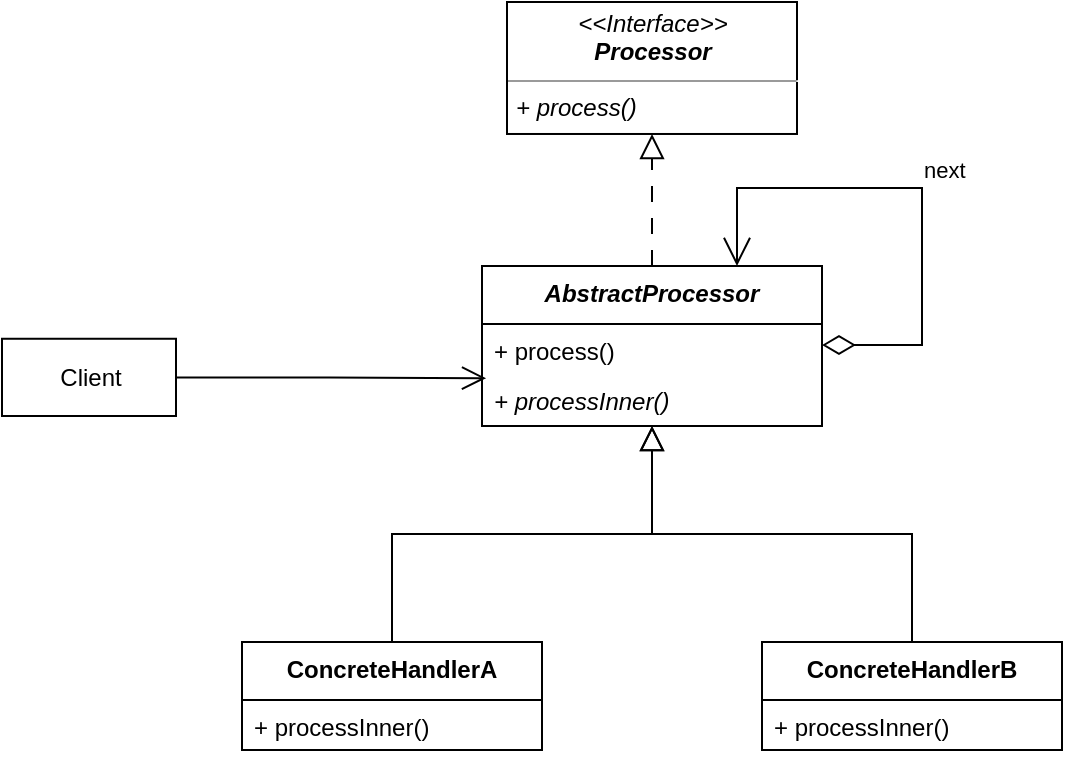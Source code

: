<mxfile version="21.1.9" type="device">
  <diagram name="第 1 页" id="V1W0sLbI2GgZeyCbVdQ1">
    <mxGraphModel dx="1194" dy="682" grid="1" gridSize="10" guides="1" tooltips="1" connect="1" arrows="1" fold="1" page="1" pageScale="1" pageWidth="827" pageHeight="1169" math="0" shadow="0">
      <root>
        <mxCell id="0" />
        <mxCell id="1" parent="0" />
        <mxCell id="WFYV-QFJoavZbaiG5XtV-6" value="ConcreteHandlerA" style="swimlane;fontStyle=1;align=center;verticalAlign=top;childLayout=stackLayout;horizontal=1;startSize=29;horizontalStack=0;resizeParent=1;resizeParentMax=0;resizeLast=0;collapsible=1;marginBottom=0;" parent="1" vertex="1">
          <mxGeometry x="200" y="340" width="150" height="54" as="geometry" />
        </mxCell>
        <mxCell id="WFYV-QFJoavZbaiG5XtV-7" value="+ processInner()" style="text;strokeColor=none;fillColor=none;align=left;verticalAlign=top;spacingLeft=4;spacingRight=4;overflow=hidden;rotatable=0;points=[[0,0.5],[1,0.5]];portConstraint=eastwest;fontStyle=0" parent="WFYV-QFJoavZbaiG5XtV-6" vertex="1">
          <mxGeometry y="29" width="150" height="25" as="geometry" />
        </mxCell>
        <mxCell id="WFYV-QFJoavZbaiG5XtV-14" value="" style="endArrow=block;endSize=10;endFill=0;shadow=0;strokeWidth=1;rounded=0;edgeStyle=elbowEdgeStyle;elbow=vertical;labelBackgroundColor=none;fontColor=default;exitX=0.5;exitY=0;exitDx=0;exitDy=0;entryX=0.5;entryY=1;entryDx=0;entryDy=0;" parent="1" source="WFYV-QFJoavZbaiG5XtV-6" target="mKlbiiNwuuRPs1iDoyGO-1" edge="1">
          <mxGeometry width="160" relative="1" as="geometry">
            <mxPoint x="230" y="310" as="sourcePoint" />
            <mxPoint x="352.5" y="250" as="targetPoint" />
          </mxGeometry>
        </mxCell>
        <mxCell id="WFYV-QFJoavZbaiG5XtV-16" style="edgeStyle=orthogonalEdgeStyle;rounded=0;orthogonalLoop=1;jettySize=auto;html=1;endArrow=open;endFill=0;endSize=10;entryX=0.012;entryY=0.08;entryDx=0;entryDy=0;entryPerimeter=0;exitX=1;exitY=0.5;exitDx=0;exitDy=0;" parent="1" source="WFYV-QFJoavZbaiG5XtV-17" target="mKlbiiNwuuRPs1iDoyGO-3" edge="1">
          <mxGeometry relative="1" as="geometry">
            <mxPoint x="280" y="217.005" as="targetPoint" />
          </mxGeometry>
        </mxCell>
        <mxCell id="WFYV-QFJoavZbaiG5XtV-17" value="Client" style="html=1;" parent="1" vertex="1">
          <mxGeometry x="80" y="188.38" width="87" height="38.62" as="geometry" />
        </mxCell>
        <mxCell id="WFYV-QFJoavZbaiG5XtV-21" value="" style="endArrow=block;endSize=10;endFill=0;shadow=0;strokeWidth=1;rounded=0;edgeStyle=elbowEdgeStyle;elbow=vertical;labelBackgroundColor=none;fontColor=default;entryX=0.5;entryY=1;entryDx=0;entryDy=0;" parent="1" target="mKlbiiNwuuRPs1iDoyGO-1" edge="1">
          <mxGeometry width="160" relative="1" as="geometry">
            <mxPoint x="535" y="340" as="sourcePoint" />
            <mxPoint x="352.5" y="250" as="targetPoint" />
          </mxGeometry>
        </mxCell>
        <mxCell id="mKlbiiNwuuRPs1iDoyGO-1" value="AbstractProcessor" style="swimlane;fontStyle=3;align=center;verticalAlign=top;childLayout=stackLayout;horizontal=1;startSize=29;horizontalStack=0;resizeParent=1;resizeParentMax=0;resizeLast=0;collapsible=1;marginBottom=0;" parent="1" vertex="1">
          <mxGeometry x="320" y="152" width="170" height="80" as="geometry" />
        </mxCell>
        <mxCell id="mKlbiiNwuuRPs1iDoyGO-4" value="next" style="endArrow=open;html=1;endSize=12;startArrow=diamondThin;startSize=14;startFill=0;edgeStyle=orthogonalEdgeStyle;align=left;verticalAlign=bottom;rounded=0;exitX=1;exitY=0.5;exitDx=0;exitDy=0;entryX=0.75;entryY=0;entryDx=0;entryDy=0;" parent="mKlbiiNwuuRPs1iDoyGO-1" target="mKlbiiNwuuRPs1iDoyGO-1" edge="1">
          <mxGeometry relative="1" as="geometry">
            <mxPoint x="170" y="39.5" as="sourcePoint" />
            <mxPoint x="120" y="-9" as="targetPoint" />
            <Array as="points">
              <mxPoint x="220" y="40" />
              <mxPoint x="220" y="-39" />
              <mxPoint x="128" y="-39" />
            </Array>
          </mxGeometry>
        </mxCell>
        <mxCell id="mKlbiiNwuuRPs1iDoyGO-8" value="+ process()" style="text;strokeColor=none;fillColor=none;align=left;verticalAlign=top;spacingLeft=4;spacingRight=4;overflow=hidden;rotatable=0;points=[[0,0.5],[1,0.5]];portConstraint=eastwest;fontStyle=0" parent="mKlbiiNwuuRPs1iDoyGO-1" vertex="1">
          <mxGeometry y="29" width="170" height="25" as="geometry" />
        </mxCell>
        <mxCell id="mKlbiiNwuuRPs1iDoyGO-3" value="+ processInner()" style="text;strokeColor=none;fillColor=none;align=left;verticalAlign=top;spacingLeft=4;spacingRight=4;overflow=hidden;rotatable=0;points=[[0,0.5],[1,0.5]];portConstraint=eastwest;fontStyle=2" parent="mKlbiiNwuuRPs1iDoyGO-1" vertex="1">
          <mxGeometry y="54" width="170" height="26" as="geometry" />
        </mxCell>
        <mxCell id="mKlbiiNwuuRPs1iDoyGO-5" value="ConcreteHandlerB" style="swimlane;fontStyle=1;align=center;verticalAlign=top;childLayout=stackLayout;horizontal=1;startSize=29;horizontalStack=0;resizeParent=1;resizeParentMax=0;resizeLast=0;collapsible=1;marginBottom=0;" parent="1" vertex="1">
          <mxGeometry x="460" y="340" width="150" height="54" as="geometry" />
        </mxCell>
        <mxCell id="mKlbiiNwuuRPs1iDoyGO-6" value="+ processInner()" style="text;strokeColor=none;fillColor=none;align=left;verticalAlign=top;spacingLeft=4;spacingRight=4;overflow=hidden;rotatable=0;points=[[0,0.5],[1,0.5]];portConstraint=eastwest;fontStyle=0" parent="mKlbiiNwuuRPs1iDoyGO-5" vertex="1">
          <mxGeometry y="29" width="150" height="25" as="geometry" />
        </mxCell>
        <mxCell id="mKlbiiNwuuRPs1iDoyGO-7" value="&lt;p style=&quot;margin:0px;margin-top:4px;text-align:center;&quot;&gt;&lt;i&gt;&amp;lt;&amp;lt;Interface&amp;gt;&amp;gt;&lt;br&gt;&lt;b&gt;Processor&lt;/b&gt;&lt;/i&gt;&lt;/p&gt;&lt;hr size=&quot;1&quot;&gt;&lt;p style=&quot;margin:0px;margin-left:4px;&quot;&gt;&lt;/p&gt;&lt;p style=&quot;margin:0px;margin-left:4px;&quot;&gt;&lt;i&gt;+ process()&lt;/i&gt;&lt;br&gt;&lt;/p&gt;" style="verticalAlign=top;align=left;overflow=fill;fontSize=12;fontFamily=Helvetica;html=1;" parent="1" vertex="1">
          <mxGeometry x="332.5" y="20" width="145" height="65.99" as="geometry" />
        </mxCell>
        <mxCell id="mKlbiiNwuuRPs1iDoyGO-10" value="" style="endArrow=block;endSize=10;endFill=0;shadow=0;strokeWidth=1;rounded=0;edgeStyle=elbowEdgeStyle;elbow=vertical;dashed=1;dashPattern=8 8;labelBackgroundColor=none;fontColor=default;entryX=0.5;entryY=1;entryDx=0;entryDy=0;exitX=0.5;exitY=0;exitDx=0;exitDy=0;" parent="1" source="mKlbiiNwuuRPs1iDoyGO-1" target="mKlbiiNwuuRPs1iDoyGO-7" edge="1">
          <mxGeometry width="160" relative="1" as="geometry">
            <mxPoint x="545" y="350" as="sourcePoint" />
            <mxPoint x="415" y="239" as="targetPoint" />
          </mxGeometry>
        </mxCell>
      </root>
    </mxGraphModel>
  </diagram>
</mxfile>
